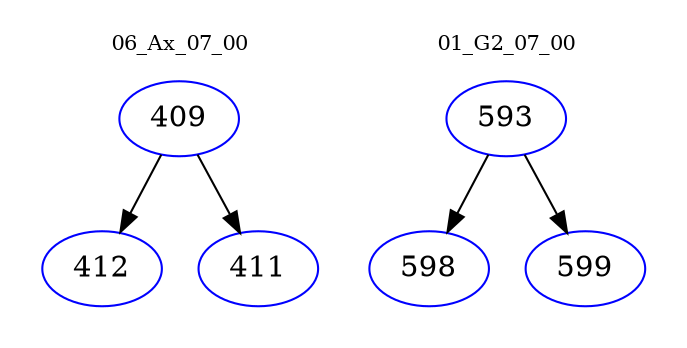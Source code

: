digraph{
subgraph cluster_0 {
color = white
label = "06_Ax_07_00";
fontsize=10;
T0_409 [label="409", color="blue"]
T0_409 -> T0_412 [color="black"]
T0_412 [label="412", color="blue"]
T0_409 -> T0_411 [color="black"]
T0_411 [label="411", color="blue"]
}
subgraph cluster_1 {
color = white
label = "01_G2_07_00";
fontsize=10;
T1_593 [label="593", color="blue"]
T1_593 -> T1_598 [color="black"]
T1_598 [label="598", color="blue"]
T1_593 -> T1_599 [color="black"]
T1_599 [label="599", color="blue"]
}
}

